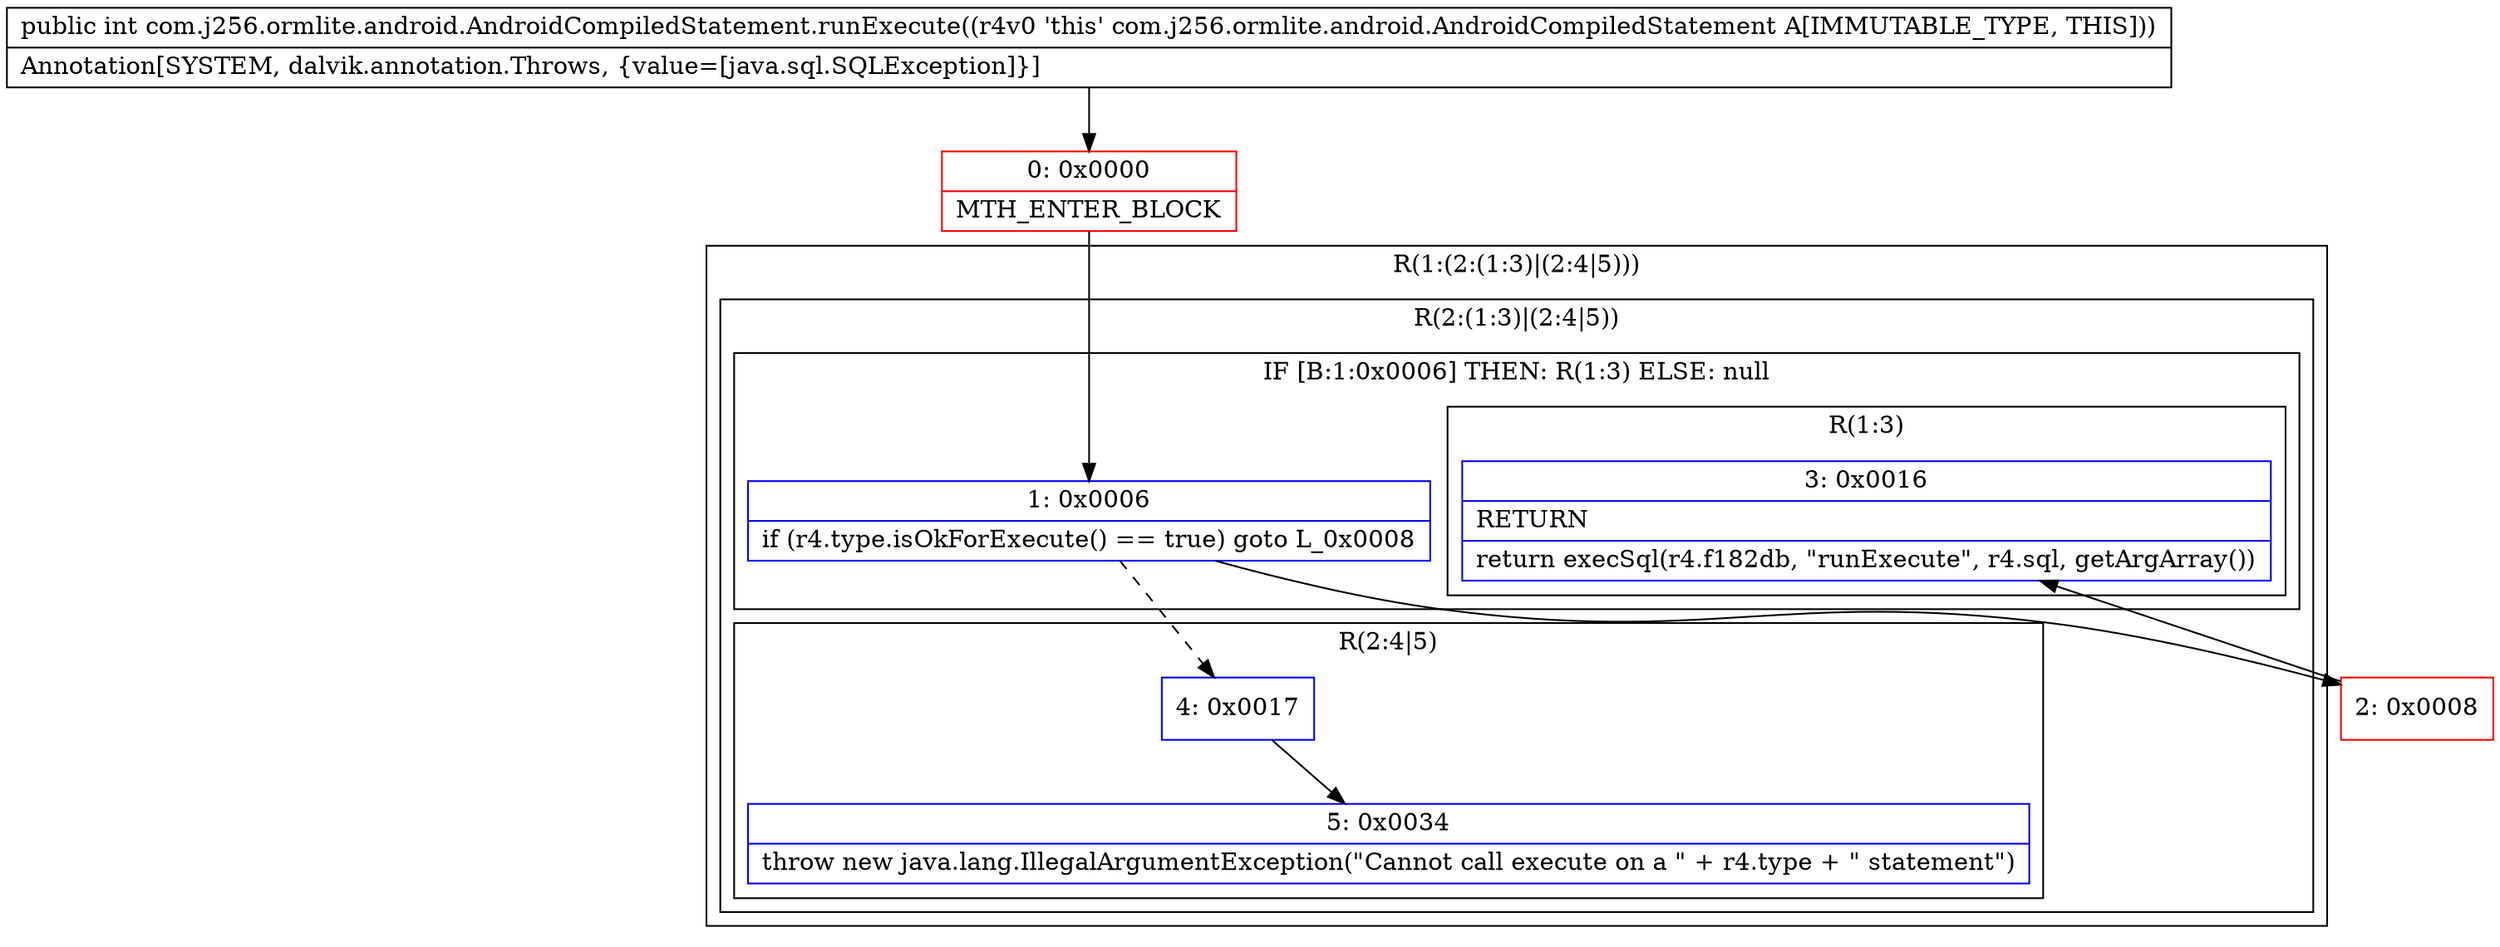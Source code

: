 digraph "CFG forcom.j256.ormlite.android.AndroidCompiledStatement.runExecute()I" {
subgraph cluster_Region_829816613 {
label = "R(1:(2:(1:3)|(2:4|5)))";
node [shape=record,color=blue];
subgraph cluster_Region_1626071175 {
label = "R(2:(1:3)|(2:4|5))";
node [shape=record,color=blue];
subgraph cluster_IfRegion_1374690666 {
label = "IF [B:1:0x0006] THEN: R(1:3) ELSE: null";
node [shape=record,color=blue];
Node_1 [shape=record,label="{1\:\ 0x0006|if (r4.type.isOkForExecute() == true) goto L_0x0008\l}"];
subgraph cluster_Region_161221246 {
label = "R(1:3)";
node [shape=record,color=blue];
Node_3 [shape=record,label="{3\:\ 0x0016|RETURN\l|return execSql(r4.f182db, \"runExecute\", r4.sql, getArgArray())\l}"];
}
}
subgraph cluster_Region_395202751 {
label = "R(2:4|5)";
node [shape=record,color=blue];
Node_4 [shape=record,label="{4\:\ 0x0017}"];
Node_5 [shape=record,label="{5\:\ 0x0034|throw new java.lang.IllegalArgumentException(\"Cannot call execute on a \" + r4.type + \" statement\")\l}"];
}
}
}
Node_0 [shape=record,color=red,label="{0\:\ 0x0000|MTH_ENTER_BLOCK\l}"];
Node_2 [shape=record,color=red,label="{2\:\ 0x0008}"];
MethodNode[shape=record,label="{public int com.j256.ormlite.android.AndroidCompiledStatement.runExecute((r4v0 'this' com.j256.ormlite.android.AndroidCompiledStatement A[IMMUTABLE_TYPE, THIS]))  | Annotation[SYSTEM, dalvik.annotation.Throws, \{value=[java.sql.SQLException]\}]\l}"];
MethodNode -> Node_0;
Node_1 -> Node_2;
Node_1 -> Node_4[style=dashed];
Node_4 -> Node_5;
Node_0 -> Node_1;
Node_2 -> Node_3;
}

